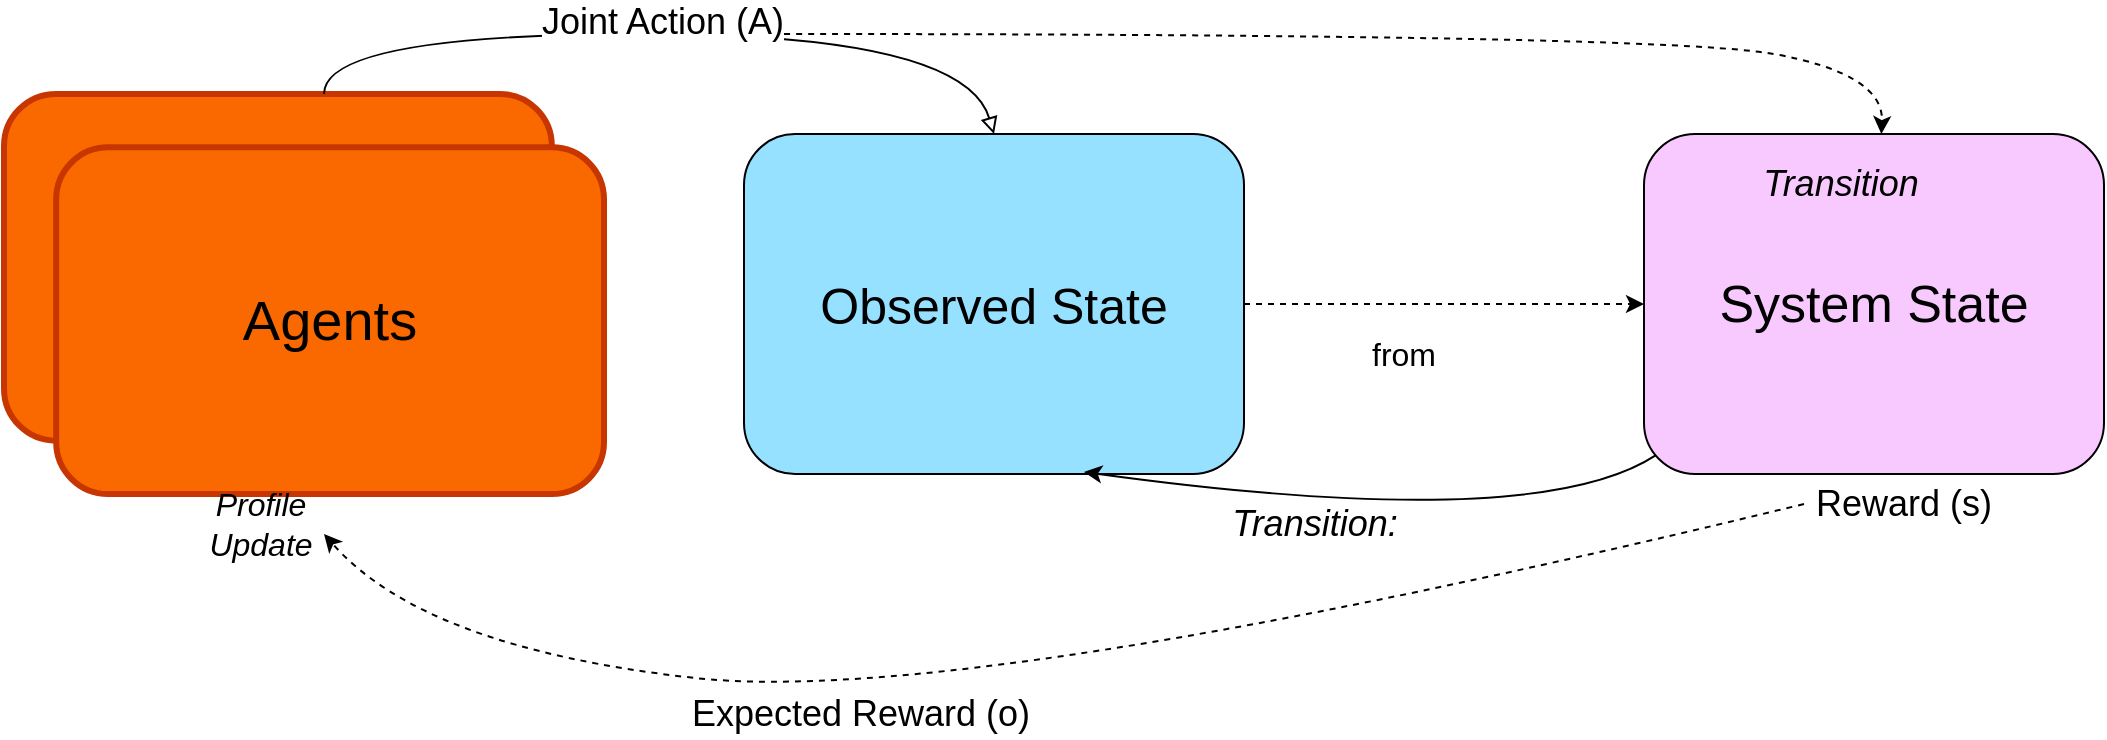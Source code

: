 <mxfile version="26.2.14">
  <diagram id="Un1Xd3_aHTXaW4ThnOQN" name="Page-3">
    <mxGraphModel dx="2485" dy="766" grid="1" gridSize="10" guides="1" tooltips="1" connect="1" arrows="1" fold="1" page="1" pageScale="1" pageWidth="1100" pageHeight="850" math="1" shadow="0">
      <root>
        <mxCell id="0" />
        <mxCell id="1" parent="0" />
        <mxCell id="c-8LM8V30B1bzLjheQCg-6" value="" style="group" parent="1" vertex="1" connectable="0">
          <mxGeometry x="-760" y="280" width="326" height="240" as="geometry" />
        </mxCell>
        <mxCell id="c-8LM8V30B1bzLjheQCg-2" value="" style="rounded=1;whiteSpace=wrap;html=1;fillColor=#fa6800;fontColor=#000000;strokeColor=#C73500;strokeWidth=3;" parent="c-8LM8V30B1bzLjheQCg-6" vertex="1">
          <mxGeometry width="273.913" height="173.333" as="geometry" />
        </mxCell>
        <mxCell id="c-8LM8V30B1bzLjheQCg-3" value="&lt;font style=&quot;font-size: 28px;&quot;&gt;Agents&lt;/font&gt;" style="rounded=1;whiteSpace=wrap;html=1;fillColor=#fa6800;fontColor=#000000;strokeColor=#C73500;strokeWidth=3;gradientColor=none;" parent="c-8LM8V30B1bzLjheQCg-6" vertex="1">
          <mxGeometry x="26.087" y="26.667" width="273.913" height="173.333" as="geometry" />
        </mxCell>
        <mxCell id="sqyxSQsbURsnuuTW0HZj-22" value="" style="shape=image;verticalLabelPosition=bottom;labelBackgroundColor=default;verticalAlign=top;aspect=fixed;imageAspect=0;image=https://latex2png.com/pngs/40d084a1d0a2392130d1e45b7c5c6e17.png;" vertex="1" parent="c-8LM8V30B1bzLjheQCg-6">
          <mxGeometry x="150" y="130.22" width="66.57" height="34.78" as="geometry" />
        </mxCell>
        <mxCell id="sqyxSQsbURsnuuTW0HZj-23" value="&lt;i&gt;&lt;font style=&quot;font-size: 16px;&quot;&gt;Profile Update&lt;/font&gt;&lt;/i&gt;" style="text;html=1;align=center;verticalAlign=middle;whiteSpace=wrap;rounded=0;" vertex="1" parent="c-8LM8V30B1bzLjheQCg-6">
          <mxGeometry x="90" y="190" width="76.96" height="50" as="geometry" />
        </mxCell>
        <mxCell id="c-8LM8V30B1bzLjheQCg-8" value="" style="endArrow=classic;html=1;rounded=0;dashed=1;curved=1;strokeColor=default;exitX=0;exitY=0.5;exitDx=0;exitDy=0;" parent="1" source="sqyxSQsbURsnuuTW0HZj-54" edge="1">
          <mxGeometry width="50" height="50" relative="1" as="geometry">
            <mxPoint x="125" y="529.083" as="sourcePoint" />
            <mxPoint x="-600" y="500" as="targetPoint" />
            <Array as="points">
              <mxPoint x="-280" y="586.94" />
              <mxPoint x="-550" y="556.94" />
            </Array>
          </mxGeometry>
        </mxCell>
        <mxCell id="sqyxSQsbURsnuuTW0HZj-13" value="Expected Reward (o)" style="edgeLabel;html=1;align=center;verticalAlign=middle;resizable=0;points=[];fontSize=18;" vertex="1" connectable="0" parent="c-8LM8V30B1bzLjheQCg-8">
          <mxGeometry x="-0.02" y="2" relative="1" as="geometry">
            <mxPoint x="-101" y="13" as="offset" />
          </mxGeometry>
        </mxCell>
        <mxCell id="c-8LM8V30B1bzLjheQCg-10" value="&lt;font style=&quot;font-size: 25px;&quot;&gt;Observed State&lt;/font&gt;" style="rounded=1;whiteSpace=wrap;html=1;fillColor=#96E1FF;" parent="1" vertex="1">
          <mxGeometry x="-390" y="300" width="250" height="170" as="geometry" />
        </mxCell>
        <mxCell id="c-8LM8V30B1bzLjheQCg-11" value="&lt;font style=&quot;font-size: 26px;&quot;&gt;System State&lt;/font&gt;" style="rounded=1;whiteSpace=wrap;html=1;fillColor=light-dark(#F8C9FF,#543F56);" parent="1" vertex="1">
          <mxGeometry x="60" y="300" width="230" height="170" as="geometry" />
        </mxCell>
        <mxCell id="c-8LM8V30B1bzLjheQCg-15" value="" style="endArrow=block;html=1;rounded=0;endFill=0;curved=1;entryX=0.5;entryY=0;entryDx=0;entryDy=0;" parent="1" edge="1" target="c-8LM8V30B1bzLjheQCg-10">
          <mxGeometry relative="1" as="geometry">
            <mxPoint x="-600" y="280" as="sourcePoint" />
            <mxPoint x="-280" y="270" as="targetPoint" />
            <Array as="points">
              <mxPoint x="-600" y="250" />
              <mxPoint x="-280" y="250" />
            </Array>
          </mxGeometry>
        </mxCell>
        <mxCell id="c-8LM8V30B1bzLjheQCg-27" value="Text" style="edgeLabel;html=1;align=center;verticalAlign=middle;resizable=0;points=[];" parent="c-8LM8V30B1bzLjheQCg-15" vertex="1" connectable="0">
          <mxGeometry x="-0.009" y="5" relative="1" as="geometry">
            <mxPoint as="offset" />
          </mxGeometry>
        </mxCell>
        <mxCell id="sqyxSQsbURsnuuTW0HZj-1" value="&lt;font style=&quot;font-size: 18px;&quot;&gt;Joint Action (A)&lt;/font&gt;" style="edgeLabel;html=1;align=center;verticalAlign=middle;resizable=0;points=[];" vertex="1" connectable="0" parent="c-8LM8V30B1bzLjheQCg-15">
          <mxGeometry x="-0.013" y="6" relative="1" as="geometry">
            <mxPoint as="offset" />
          </mxGeometry>
        </mxCell>
        <mxCell id="c-8LM8V30B1bzLjheQCg-20" value="" style="endArrow=classic;html=1;rounded=0;dashed=1;curved=1;" parent="1" target="c-8LM8V30B1bzLjheQCg-11" edge="1">
          <mxGeometry width="50" height="50" relative="1" as="geometry">
            <mxPoint x="-370" y="250" as="sourcePoint" />
            <mxPoint x="179.9" y="296.94" as="targetPoint" />
            <Array as="points">
              <mxPoint x="70" y="250" />
              <mxPoint x="180" y="270" />
            </Array>
          </mxGeometry>
        </mxCell>
        <mxCell id="sqyxSQsbURsnuuTW0HZj-18" value="&lt;span style=&quot;font-weight: normal;&quot;&gt;&lt;i&gt;Transition:&lt;/i&gt;&lt;/span&gt;" style="text;strokeColor=none;fillColor=none;html=1;fontSize=18;fontStyle=1;verticalAlign=middle;align=center;" vertex="1" parent="1">
          <mxGeometry x="-140" y="475" width="70" height="40" as="geometry" />
        </mxCell>
        <mxCell id="sqyxSQsbURsnuuTW0HZj-33" value="" style="shape=image;verticalLabelPosition=bottom;labelBackgroundColor=default;verticalAlign=top;aspect=fixed;imageAspect=0;image=https://latex2png.com/pngs/ef0ccb5092d61752174bcd65a3a2755f.png;" vertex="1" parent="1">
          <mxGeometry x="-135.89" y="500" width="65.89" height="20" as="geometry" />
        </mxCell>
        <mxCell id="sqyxSQsbURsnuuTW0HZj-35" value="&lt;span style=&quot;font-weight: normal;&quot;&gt;&lt;i&gt;Transition&lt;/i&gt;&lt;/span&gt;" style="text;strokeColor=none;fillColor=none;html=1;fontSize=18;fontStyle=1;verticalAlign=middle;align=center;" vertex="1" parent="1">
          <mxGeometry x="125" y="304.92" width="65" height="40" as="geometry" />
        </mxCell>
        <mxCell id="sqyxSQsbURsnuuTW0HZj-36" value="" style="shape=image;verticalLabelPosition=bottom;labelBackgroundColor=default;verticalAlign=top;aspect=fixed;imageAspect=0;image=https://latex2png.com/pngs/551c201e37a157bf4cbae9e9e3d98b3f.png;" vertex="1" parent="1">
          <mxGeometry x="209" y="310" width="64.49" height="19.84" as="geometry" />
        </mxCell>
        <mxCell id="sqyxSQsbURsnuuTW0HZj-43" value="" style="shape=image;verticalLabelPosition=bottom;labelBackgroundColor=default;verticalAlign=top;aspect=fixed;imageAspect=0;image=https://latex2png.com/pngs/fb6e5eda366e93df0cf8af0fb210a85d.png;" vertex="1" parent="1">
          <mxGeometry x="-90" y="355.1" width="60" height="22.64" as="geometry" />
        </mxCell>
        <mxCell id="sqyxSQsbURsnuuTW0HZj-44" value="" style="endArrow=classic;html=1;rounded=0;entryX=0;entryY=0.5;entryDx=0;entryDy=0;dashed=1;" edge="1" parent="1" source="c-8LM8V30B1bzLjheQCg-10" target="c-8LM8V30B1bzLjheQCg-11">
          <mxGeometry width="50" height="50" relative="1" as="geometry">
            <mxPoint x="-300" y="470" as="sourcePoint" />
            <mxPoint x="-250" y="420" as="targetPoint" />
          </mxGeometry>
        </mxCell>
        <mxCell id="sqyxSQsbURsnuuTW0HZj-47" value="" style="endArrow=classic;html=1;rounded=0;curved=1;entryX=0.656;entryY=0.994;entryDx=0;entryDy=0;entryPerimeter=0;" edge="1" parent="1">
          <mxGeometry width="50" height="50" relative="1" as="geometry">
            <mxPoint x="66" y="460.571" as="sourcePoint" />
            <mxPoint x="-220" y="468.98" as="targetPoint" />
            <Array as="points">
              <mxPoint x="6" y="500" />
            </Array>
          </mxGeometry>
        </mxCell>
        <mxCell id="sqyxSQsbURsnuuTW0HZj-54" value="&lt;font style=&quot;font-size: 18px;&quot;&gt;Reward (s)&lt;/font&gt;" style="text;html=1;align=center;verticalAlign=middle;whiteSpace=wrap;rounded=0;" vertex="1" parent="1">
          <mxGeometry x="140" y="460" width="100" height="50" as="geometry" />
        </mxCell>
        <mxCell id="sqyxSQsbURsnuuTW0HZj-57" value="" style="shape=image;verticalLabelPosition=bottom;labelBackgroundColor=default;verticalAlign=top;aspect=fixed;imageAspect=0;image=https://latex2png.com/pngs/a3037ef7501529b7300ccd136b686276.png;" vertex="1" parent="1">
          <mxGeometry x="-40" y="395" width="51.32" height="23.02" as="geometry" />
        </mxCell>
        <mxCell id="sqyxSQsbURsnuuTW0HZj-58" value="&lt;font style=&quot;font-size: 16px;&quot;&gt;from&lt;/font&gt;" style="text;html=1;align=center;verticalAlign=middle;whiteSpace=wrap;rounded=0;" vertex="1" parent="1">
          <mxGeometry x="-90" y="395" width="60" height="30" as="geometry" />
        </mxCell>
      </root>
    </mxGraphModel>
  </diagram>
</mxfile>
